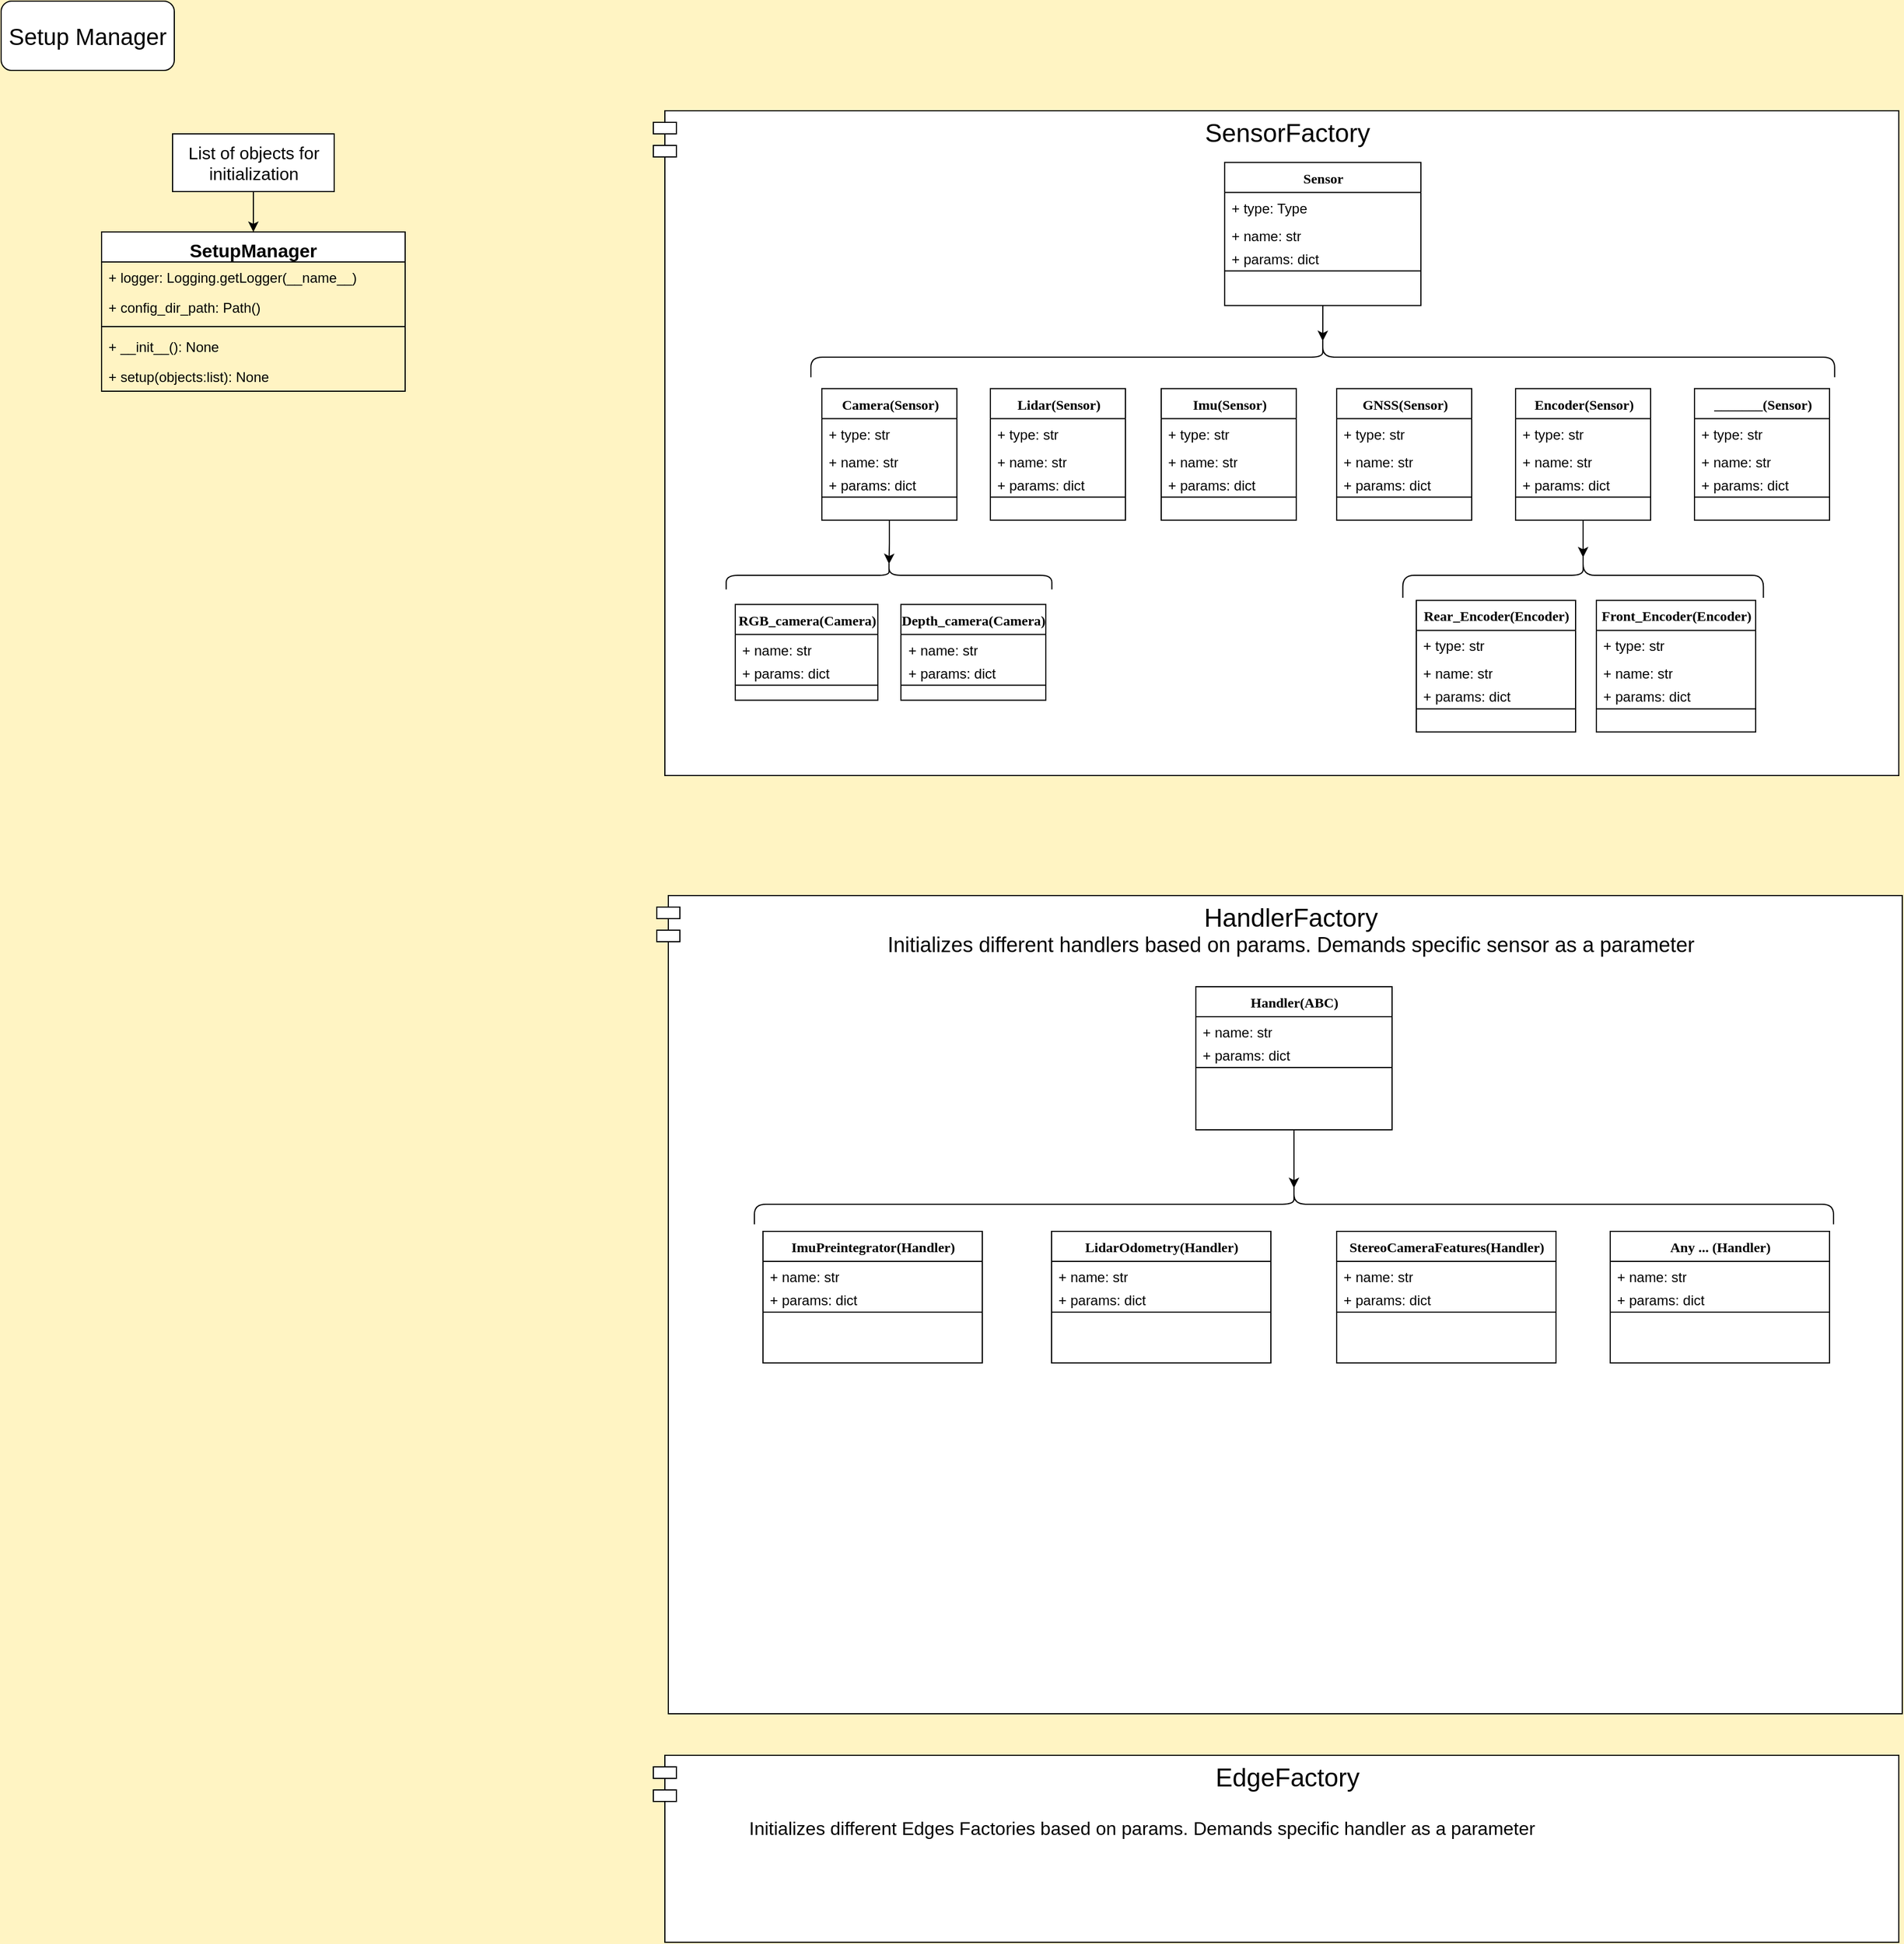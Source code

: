 <mxfile version="21.1.2" type="device">
  <diagram name="Page-1" id="9f46799a-70d6-7492-0946-bef42562c5a5">
    <mxGraphModel dx="3666" dy="732" grid="0" gridSize="10" guides="1" tooltips="1" connect="1" arrows="1" fold="1" page="1" pageScale="1" pageWidth="1100" pageHeight="850" background="#FFF4C3" math="0" shadow="0">
      <root>
        <mxCell id="0" />
        <mxCell id="1" parent="0" />
        <mxCell id="6SfR7YSOWGXgvqMtLGhX-1" value="&lt;font style=&quot;&quot;&gt;&lt;span style=&quot;font-size: 22px;&quot;&gt;HandlerFactory&lt;/span&gt;&lt;br&gt;&lt;font style=&quot;font-size: 18px;&quot;&gt;Initializes different handlers based on params. Demands specific sensor as a parameter&lt;/font&gt;&lt;br&gt;&lt;/font&gt;" style="shape=module;align=left;spacingLeft=20;align=center;verticalAlign=top;whiteSpace=wrap;html=1;" parent="1" vertex="1">
          <mxGeometry x="-1632" y="775" width="1079" height="709" as="geometry" />
        </mxCell>
        <mxCell id="Aylq7W8BoPlnoGxo-zvF-60" value="&lt;font style=&quot;font-size: 22px;&quot;&gt;SensorFactory&lt;/font&gt;" style="shape=module;align=left;spacingLeft=20;align=center;verticalAlign=top;whiteSpace=wrap;html=1;" parent="1" vertex="1">
          <mxGeometry x="-1635" y="95" width="1079" height="576" as="geometry" />
        </mxCell>
        <mxCell id="PfdxGWVudXJHfrVKH4m6-9" value="&lt;font style=&quot;&quot;&gt;&lt;span style=&quot;font-size: 20px;&quot;&gt;Setup Manager&lt;/span&gt;&lt;br&gt;&lt;/font&gt;" style="rounded=1;whiteSpace=wrap;html=1;" parent="1" vertex="1">
          <mxGeometry x="-2200" width="150" height="60" as="geometry" />
        </mxCell>
        <mxCell id="V_455w8ZprKLAPUMnkuS-11" style="edgeStyle=orthogonalEdgeStyle;rounded=0;orthogonalLoop=1;jettySize=auto;html=1;entryX=0.5;entryY=0;entryDx=0;entryDy=0;" parent="1" source="zKVxdJpC08GL1bF6zu99-47" target="V_455w8ZprKLAPUMnkuS-1" edge="1">
          <mxGeometry relative="1" as="geometry" />
        </mxCell>
        <mxCell id="zKVxdJpC08GL1bF6zu99-47" value="&lt;font style=&quot;font-size: 15px;&quot;&gt;List of objects for initialization&lt;/font&gt;" style="html=1;whiteSpace=wrap;" parent="1" vertex="1">
          <mxGeometry x="-2051.5" y="115" width="140" height="50" as="geometry" />
        </mxCell>
        <mxCell id="V_455w8ZprKLAPUMnkuS-1" value="&lt;span style=&quot;font-size: 16px;&quot;&gt;SetupManager&lt;/span&gt;" style="swimlane;fontStyle=1;align=center;verticalAlign=top;childLayout=stackLayout;horizontal=1;startSize=26;horizontalStack=0;resizeParent=1;resizeParentMax=0;resizeLast=0;collapsible=1;marginBottom=0;whiteSpace=wrap;html=1;" parent="1" vertex="1">
          <mxGeometry x="-2113" y="200" width="263" height="138" as="geometry" />
        </mxCell>
        <mxCell id="ovOFpTvWV7OLr1ogFVto-1" value="+ logger: Logging.getLogger(__name__)" style="text;strokeColor=none;fillColor=none;align=left;verticalAlign=top;spacingLeft=4;spacingRight=4;overflow=hidden;rotatable=0;points=[[0,0.5],[1,0.5]];portConstraint=eastwest;whiteSpace=wrap;html=1;" parent="V_455w8ZprKLAPUMnkuS-1" vertex="1">
          <mxGeometry y="26" width="263" height="26" as="geometry" />
        </mxCell>
        <mxCell id="V_455w8ZprKLAPUMnkuS-3" value="+ config_dir_path: Path()" style="text;strokeColor=none;fillColor=none;align=left;verticalAlign=top;spacingLeft=4;spacingRight=4;overflow=hidden;rotatable=0;points=[[0,0.5],[1,0.5]];portConstraint=eastwest;whiteSpace=wrap;html=1;" parent="V_455w8ZprKLAPUMnkuS-1" vertex="1">
          <mxGeometry y="52" width="263" height="26" as="geometry" />
        </mxCell>
        <mxCell id="V_455w8ZprKLAPUMnkuS-5" value="" style="line;strokeWidth=1;fillColor=none;align=left;verticalAlign=middle;spacingTop=-1;spacingLeft=3;spacingRight=3;rotatable=0;labelPosition=right;points=[];portConstraint=eastwest;strokeColor=inherit;" parent="V_455w8ZprKLAPUMnkuS-1" vertex="1">
          <mxGeometry y="78" width="263" height="8" as="geometry" />
        </mxCell>
        <mxCell id="V_455w8ZprKLAPUMnkuS-6" value="+ __init__(): None" style="text;strokeColor=none;fillColor=none;align=left;verticalAlign=top;spacingLeft=4;spacingRight=4;overflow=hidden;rotatable=0;points=[[0,0.5],[1,0.5]];portConstraint=eastwest;whiteSpace=wrap;html=1;" parent="V_455w8ZprKLAPUMnkuS-1" vertex="1">
          <mxGeometry y="86" width="263" height="26" as="geometry" />
        </mxCell>
        <mxCell id="V_455w8ZprKLAPUMnkuS-7" value="+ setup(objects:list): None" style="text;strokeColor=none;fillColor=none;align=left;verticalAlign=top;spacingLeft=4;spacingRight=4;overflow=hidden;rotatable=0;points=[[0,0.5],[1,0.5]];portConstraint=eastwest;whiteSpace=wrap;html=1;" parent="V_455w8ZprKLAPUMnkuS-1" vertex="1">
          <mxGeometry y="112" width="263" height="26" as="geometry" />
        </mxCell>
        <mxCell id="Aylq7W8BoPlnoGxo-zvF-1" style="edgeStyle=orthogonalEdgeStyle;rounded=0;orthogonalLoop=1;jettySize=auto;html=1;entryX=0.1;entryY=0.5;entryDx=0;entryDy=0;entryPerimeter=0;" parent="1" source="Aylq7W8BoPlnoGxo-zvF-2" target="Aylq7W8BoPlnoGxo-zvF-34" edge="1">
          <mxGeometry relative="1" as="geometry" />
        </mxCell>
        <mxCell id="Aylq7W8BoPlnoGxo-zvF-2" value="Sensor" style="swimlane;html=1;fontStyle=1;align=center;verticalAlign=top;childLayout=stackLayout;horizontal=1;startSize=26;horizontalStack=0;resizeParent=1;resizeLast=0;collapsible=1;marginBottom=0;swimlaneFillColor=#ffffff;rounded=0;shadow=0;comic=0;labelBackgroundColor=none;strokeWidth=1;fillColor=none;fontFamily=Verdana;fontSize=12" parent="1" vertex="1">
          <mxGeometry x="-1140.05" y="139.81" width="170" height="124" as="geometry" />
        </mxCell>
        <mxCell id="Aylq7W8BoPlnoGxo-zvF-3" value="+ type: Type" style="text;html=1;strokeColor=none;fillColor=none;align=left;verticalAlign=top;spacingLeft=4;spacingRight=4;whiteSpace=wrap;overflow=hidden;rotatable=0;points=[[0,0.5],[1,0.5]];portConstraint=eastwest;" parent="Aylq7W8BoPlnoGxo-zvF-2" vertex="1">
          <mxGeometry y="26" width="170" height="24" as="geometry" />
        </mxCell>
        <mxCell id="Aylq7W8BoPlnoGxo-zvF-4" value="+ name: str" style="text;html=1;strokeColor=none;fillColor=none;align=left;verticalAlign=top;spacingLeft=4;spacingRight=4;whiteSpace=wrap;overflow=hidden;rotatable=0;points=[[0,0.5],[1,0.5]];portConstraint=eastwest;" parent="Aylq7W8BoPlnoGxo-zvF-2" vertex="1">
          <mxGeometry y="50" width="170" height="20" as="geometry" />
        </mxCell>
        <mxCell id="Aylq7W8BoPlnoGxo-zvF-5" value="+ params: dict" style="text;html=1;strokeColor=none;fillColor=none;align=left;verticalAlign=top;spacingLeft=4;spacingRight=4;whiteSpace=wrap;overflow=hidden;rotatable=0;points=[[0,0.5],[1,0.5]];portConstraint=eastwest;" parent="Aylq7W8BoPlnoGxo-zvF-2" vertex="1">
          <mxGeometry y="70" width="170" height="20" as="geometry" />
        </mxCell>
        <mxCell id="Aylq7W8BoPlnoGxo-zvF-6" value="" style="line;html=1;strokeWidth=1;fillColor=none;align=left;verticalAlign=middle;spacingTop=-1;spacingLeft=3;spacingRight=3;rotatable=0;labelPosition=right;points=[];portConstraint=eastwest;" parent="Aylq7W8BoPlnoGxo-zvF-2" vertex="1">
          <mxGeometry y="90" width="170" height="8" as="geometry" />
        </mxCell>
        <mxCell id="Aylq7W8BoPlnoGxo-zvF-7" style="edgeStyle=orthogonalEdgeStyle;rounded=0;orthogonalLoop=1;jettySize=auto;html=1;entryX=0.1;entryY=0.5;entryDx=0;entryDy=0;entryPerimeter=0;" parent="1" source="Aylq7W8BoPlnoGxo-zvF-8" target="Aylq7W8BoPlnoGxo-zvF-48" edge="1">
          <mxGeometry relative="1" as="geometry" />
        </mxCell>
        <mxCell id="Aylq7W8BoPlnoGxo-zvF-8" value="Camera(Sensor)" style="swimlane;html=1;fontStyle=1;align=center;verticalAlign=top;childLayout=stackLayout;horizontal=1;startSize=26;horizontalStack=0;resizeParent=1;resizeLast=0;collapsible=1;marginBottom=0;swimlaneFillColor=#ffffff;rounded=0;shadow=0;comic=0;labelBackgroundColor=none;strokeWidth=1;fillColor=none;fontFamily=Verdana;fontSize=12" parent="1" vertex="1">
          <mxGeometry x="-1489" y="335.81" width="117" height="114" as="geometry" />
        </mxCell>
        <mxCell id="Aylq7W8BoPlnoGxo-zvF-9" value="+ type: str" style="text;html=1;strokeColor=none;fillColor=none;align=left;verticalAlign=top;spacingLeft=4;spacingRight=4;whiteSpace=wrap;overflow=hidden;rotatable=0;points=[[0,0.5],[1,0.5]];portConstraint=eastwest;" parent="Aylq7W8BoPlnoGxo-zvF-8" vertex="1">
          <mxGeometry y="26" width="117" height="24" as="geometry" />
        </mxCell>
        <mxCell id="Aylq7W8BoPlnoGxo-zvF-10" value="+ name: str" style="text;html=1;strokeColor=none;fillColor=none;align=left;verticalAlign=top;spacingLeft=4;spacingRight=4;whiteSpace=wrap;overflow=hidden;rotatable=0;points=[[0,0.5],[1,0.5]];portConstraint=eastwest;" parent="Aylq7W8BoPlnoGxo-zvF-8" vertex="1">
          <mxGeometry y="50" width="117" height="20" as="geometry" />
        </mxCell>
        <mxCell id="Aylq7W8BoPlnoGxo-zvF-11" value="+ params: dict" style="text;html=1;strokeColor=none;fillColor=none;align=left;verticalAlign=top;spacingLeft=4;spacingRight=4;whiteSpace=wrap;overflow=hidden;rotatable=0;points=[[0,0.5],[1,0.5]];portConstraint=eastwest;" parent="Aylq7W8BoPlnoGxo-zvF-8" vertex="1">
          <mxGeometry y="70" width="117" height="20" as="geometry" />
        </mxCell>
        <mxCell id="Aylq7W8BoPlnoGxo-zvF-12" value="" style="line;html=1;strokeWidth=1;fillColor=none;align=left;verticalAlign=middle;spacingTop=-1;spacingLeft=3;spacingRight=3;rotatable=0;labelPosition=right;points=[];portConstraint=eastwest;" parent="Aylq7W8BoPlnoGxo-zvF-8" vertex="1">
          <mxGeometry y="90" width="117" height="8" as="geometry" />
        </mxCell>
        <mxCell id="Aylq7W8BoPlnoGxo-zvF-13" value="Lidar(Sensor)" style="swimlane;html=1;fontStyle=1;align=center;verticalAlign=top;childLayout=stackLayout;horizontal=1;startSize=26;horizontalStack=0;resizeParent=1;resizeLast=0;collapsible=1;marginBottom=0;swimlaneFillColor=#ffffff;rounded=0;shadow=0;comic=0;labelBackgroundColor=none;strokeWidth=1;fillColor=none;fontFamily=Verdana;fontSize=12" parent="1" vertex="1">
          <mxGeometry x="-1343" y="335.81" width="117" height="114" as="geometry" />
        </mxCell>
        <mxCell id="Aylq7W8BoPlnoGxo-zvF-14" value="+ type: str" style="text;html=1;strokeColor=none;fillColor=none;align=left;verticalAlign=top;spacingLeft=4;spacingRight=4;whiteSpace=wrap;overflow=hidden;rotatable=0;points=[[0,0.5],[1,0.5]];portConstraint=eastwest;" parent="Aylq7W8BoPlnoGxo-zvF-13" vertex="1">
          <mxGeometry y="26" width="117" height="24" as="geometry" />
        </mxCell>
        <mxCell id="Aylq7W8BoPlnoGxo-zvF-15" value="+ name: str" style="text;html=1;strokeColor=none;fillColor=none;align=left;verticalAlign=top;spacingLeft=4;spacingRight=4;whiteSpace=wrap;overflow=hidden;rotatable=0;points=[[0,0.5],[1,0.5]];portConstraint=eastwest;" parent="Aylq7W8BoPlnoGxo-zvF-13" vertex="1">
          <mxGeometry y="50" width="117" height="20" as="geometry" />
        </mxCell>
        <mxCell id="Aylq7W8BoPlnoGxo-zvF-16" value="+ params: dict" style="text;html=1;strokeColor=none;fillColor=none;align=left;verticalAlign=top;spacingLeft=4;spacingRight=4;whiteSpace=wrap;overflow=hidden;rotatable=0;points=[[0,0.5],[1,0.5]];portConstraint=eastwest;" parent="Aylq7W8BoPlnoGxo-zvF-13" vertex="1">
          <mxGeometry y="70" width="117" height="20" as="geometry" />
        </mxCell>
        <mxCell id="Aylq7W8BoPlnoGxo-zvF-17" value="" style="line;html=1;strokeWidth=1;fillColor=none;align=left;verticalAlign=middle;spacingTop=-1;spacingLeft=3;spacingRight=3;rotatable=0;labelPosition=right;points=[];portConstraint=eastwest;" parent="Aylq7W8BoPlnoGxo-zvF-13" vertex="1">
          <mxGeometry y="90" width="117" height="8" as="geometry" />
        </mxCell>
        <mxCell id="Aylq7W8BoPlnoGxo-zvF-18" value="Imu(Sensor)" style="swimlane;html=1;fontStyle=1;align=center;verticalAlign=top;childLayout=stackLayout;horizontal=1;startSize=26;horizontalStack=0;resizeParent=1;resizeLast=0;collapsible=1;marginBottom=0;swimlaneFillColor=#ffffff;rounded=0;shadow=0;comic=0;labelBackgroundColor=none;strokeWidth=1;fillColor=none;fontFamily=Verdana;fontSize=12" parent="1" vertex="1">
          <mxGeometry x="-1195" y="335.81" width="117" height="114" as="geometry" />
        </mxCell>
        <mxCell id="Aylq7W8BoPlnoGxo-zvF-19" value="+ type: str" style="text;html=1;strokeColor=none;fillColor=none;align=left;verticalAlign=top;spacingLeft=4;spacingRight=4;whiteSpace=wrap;overflow=hidden;rotatable=0;points=[[0,0.5],[1,0.5]];portConstraint=eastwest;" parent="Aylq7W8BoPlnoGxo-zvF-18" vertex="1">
          <mxGeometry y="26" width="117" height="24" as="geometry" />
        </mxCell>
        <mxCell id="Aylq7W8BoPlnoGxo-zvF-20" value="+ name: str" style="text;html=1;strokeColor=none;fillColor=none;align=left;verticalAlign=top;spacingLeft=4;spacingRight=4;whiteSpace=wrap;overflow=hidden;rotatable=0;points=[[0,0.5],[1,0.5]];portConstraint=eastwest;" parent="Aylq7W8BoPlnoGxo-zvF-18" vertex="1">
          <mxGeometry y="50" width="117" height="20" as="geometry" />
        </mxCell>
        <mxCell id="Aylq7W8BoPlnoGxo-zvF-21" value="+ params: dict" style="text;html=1;strokeColor=none;fillColor=none;align=left;verticalAlign=top;spacingLeft=4;spacingRight=4;whiteSpace=wrap;overflow=hidden;rotatable=0;points=[[0,0.5],[1,0.5]];portConstraint=eastwest;" parent="Aylq7W8BoPlnoGxo-zvF-18" vertex="1">
          <mxGeometry y="70" width="117" height="20" as="geometry" />
        </mxCell>
        <mxCell id="Aylq7W8BoPlnoGxo-zvF-22" value="" style="line;html=1;strokeWidth=1;fillColor=none;align=left;verticalAlign=middle;spacingTop=-1;spacingLeft=3;spacingRight=3;rotatable=0;labelPosition=right;points=[];portConstraint=eastwest;" parent="Aylq7W8BoPlnoGxo-zvF-18" vertex="1">
          <mxGeometry y="90" width="117" height="8" as="geometry" />
        </mxCell>
        <mxCell id="Aylq7W8BoPlnoGxo-zvF-23" value="GNSS(Sensor)" style="swimlane;html=1;fontStyle=1;align=center;verticalAlign=top;childLayout=stackLayout;horizontal=1;startSize=26;horizontalStack=0;resizeParent=1;resizeLast=0;collapsible=1;marginBottom=0;swimlaneFillColor=#ffffff;rounded=0;shadow=0;comic=0;labelBackgroundColor=none;strokeWidth=1;fillColor=none;fontFamily=Verdana;fontSize=12" parent="1" vertex="1">
          <mxGeometry x="-1043" y="335.81" width="117" height="114" as="geometry" />
        </mxCell>
        <mxCell id="Aylq7W8BoPlnoGxo-zvF-24" value="+ type: str" style="text;html=1;strokeColor=none;fillColor=none;align=left;verticalAlign=top;spacingLeft=4;spacingRight=4;whiteSpace=wrap;overflow=hidden;rotatable=0;points=[[0,0.5],[1,0.5]];portConstraint=eastwest;" parent="Aylq7W8BoPlnoGxo-zvF-23" vertex="1">
          <mxGeometry y="26" width="117" height="24" as="geometry" />
        </mxCell>
        <mxCell id="Aylq7W8BoPlnoGxo-zvF-25" value="+ name: str" style="text;html=1;strokeColor=none;fillColor=none;align=left;verticalAlign=top;spacingLeft=4;spacingRight=4;whiteSpace=wrap;overflow=hidden;rotatable=0;points=[[0,0.5],[1,0.5]];portConstraint=eastwest;" parent="Aylq7W8BoPlnoGxo-zvF-23" vertex="1">
          <mxGeometry y="50" width="117" height="20" as="geometry" />
        </mxCell>
        <mxCell id="Aylq7W8BoPlnoGxo-zvF-26" value="+ params: dict" style="text;html=1;strokeColor=none;fillColor=none;align=left;verticalAlign=top;spacingLeft=4;spacingRight=4;whiteSpace=wrap;overflow=hidden;rotatable=0;points=[[0,0.5],[1,0.5]];portConstraint=eastwest;" parent="Aylq7W8BoPlnoGxo-zvF-23" vertex="1">
          <mxGeometry y="70" width="117" height="20" as="geometry" />
        </mxCell>
        <mxCell id="Aylq7W8BoPlnoGxo-zvF-27" value="" style="line;html=1;strokeWidth=1;fillColor=none;align=left;verticalAlign=middle;spacingTop=-1;spacingLeft=3;spacingRight=3;rotatable=0;labelPosition=right;points=[];portConstraint=eastwest;" parent="Aylq7W8BoPlnoGxo-zvF-23" vertex="1">
          <mxGeometry y="90" width="117" height="8" as="geometry" />
        </mxCell>
        <mxCell id="Aylq7W8BoPlnoGxo-zvF-28" style="edgeStyle=orthogonalEdgeStyle;rounded=0;orthogonalLoop=1;jettySize=auto;html=1;entryX=0.1;entryY=0.5;entryDx=0;entryDy=0;entryPerimeter=0;" parent="1" source="Aylq7W8BoPlnoGxo-zvF-29" target="Aylq7W8BoPlnoGxo-zvF-59" edge="1">
          <mxGeometry relative="1" as="geometry" />
        </mxCell>
        <mxCell id="Aylq7W8BoPlnoGxo-zvF-29" value="Encoder(Sensor)" style="swimlane;html=1;fontStyle=1;align=center;verticalAlign=top;childLayout=stackLayout;horizontal=1;startSize=26;horizontalStack=0;resizeParent=1;resizeLast=0;collapsible=1;marginBottom=0;swimlaneFillColor=#ffffff;rounded=0;shadow=0;comic=0;labelBackgroundColor=none;strokeWidth=1;fillColor=none;fontFamily=Verdana;fontSize=12" parent="1" vertex="1">
          <mxGeometry x="-888" y="335.81" width="117" height="114" as="geometry" />
        </mxCell>
        <mxCell id="Aylq7W8BoPlnoGxo-zvF-30" value="+ type: str" style="text;html=1;strokeColor=none;fillColor=none;align=left;verticalAlign=top;spacingLeft=4;spacingRight=4;whiteSpace=wrap;overflow=hidden;rotatable=0;points=[[0,0.5],[1,0.5]];portConstraint=eastwest;" parent="Aylq7W8BoPlnoGxo-zvF-29" vertex="1">
          <mxGeometry y="26" width="117" height="24" as="geometry" />
        </mxCell>
        <mxCell id="Aylq7W8BoPlnoGxo-zvF-31" value="+ name: str" style="text;html=1;strokeColor=none;fillColor=none;align=left;verticalAlign=top;spacingLeft=4;spacingRight=4;whiteSpace=wrap;overflow=hidden;rotatable=0;points=[[0,0.5],[1,0.5]];portConstraint=eastwest;" parent="Aylq7W8BoPlnoGxo-zvF-29" vertex="1">
          <mxGeometry y="50" width="117" height="20" as="geometry" />
        </mxCell>
        <mxCell id="Aylq7W8BoPlnoGxo-zvF-32" value="+ params: dict" style="text;html=1;strokeColor=none;fillColor=none;align=left;verticalAlign=top;spacingLeft=4;spacingRight=4;whiteSpace=wrap;overflow=hidden;rotatable=0;points=[[0,0.5],[1,0.5]];portConstraint=eastwest;" parent="Aylq7W8BoPlnoGxo-zvF-29" vertex="1">
          <mxGeometry y="70" width="117" height="20" as="geometry" />
        </mxCell>
        <mxCell id="Aylq7W8BoPlnoGxo-zvF-33" value="" style="line;html=1;strokeWidth=1;fillColor=none;align=left;verticalAlign=middle;spacingTop=-1;spacingLeft=3;spacingRight=3;rotatable=0;labelPosition=right;points=[];portConstraint=eastwest;" parent="Aylq7W8BoPlnoGxo-zvF-29" vertex="1">
          <mxGeometry y="90" width="117" height="8" as="geometry" />
        </mxCell>
        <mxCell id="Aylq7W8BoPlnoGxo-zvF-34" value="" style="shape=curlyBracket;whiteSpace=wrap;html=1;rounded=1;labelPosition=left;verticalLabelPosition=middle;align=right;verticalAlign=middle;rotation=90;" parent="1" vertex="1">
          <mxGeometry x="-1072.43" y="-135" width="34.75" height="886.88" as="geometry" />
        </mxCell>
        <mxCell id="Aylq7W8BoPlnoGxo-zvF-35" value="_______(Sensor)" style="swimlane;html=1;fontStyle=1;align=center;verticalAlign=top;childLayout=stackLayout;horizontal=1;startSize=26;horizontalStack=0;resizeParent=1;resizeLast=0;collapsible=1;marginBottom=0;swimlaneFillColor=#ffffff;rounded=0;shadow=0;comic=0;labelBackgroundColor=none;strokeWidth=1;fillColor=none;fontFamily=Verdana;fontSize=12" parent="1" vertex="1">
          <mxGeometry x="-733" y="335.81" width="117" height="114" as="geometry" />
        </mxCell>
        <mxCell id="Aylq7W8BoPlnoGxo-zvF-36" value="+ type: str" style="text;html=1;strokeColor=none;fillColor=none;align=left;verticalAlign=top;spacingLeft=4;spacingRight=4;whiteSpace=wrap;overflow=hidden;rotatable=0;points=[[0,0.5],[1,0.5]];portConstraint=eastwest;" parent="Aylq7W8BoPlnoGxo-zvF-35" vertex="1">
          <mxGeometry y="26" width="117" height="24" as="geometry" />
        </mxCell>
        <mxCell id="Aylq7W8BoPlnoGxo-zvF-37" value="+ name: str" style="text;html=1;strokeColor=none;fillColor=none;align=left;verticalAlign=top;spacingLeft=4;spacingRight=4;whiteSpace=wrap;overflow=hidden;rotatable=0;points=[[0,0.5],[1,0.5]];portConstraint=eastwest;" parent="Aylq7W8BoPlnoGxo-zvF-35" vertex="1">
          <mxGeometry y="50" width="117" height="20" as="geometry" />
        </mxCell>
        <mxCell id="Aylq7W8BoPlnoGxo-zvF-38" value="+ params: dict" style="text;html=1;strokeColor=none;fillColor=none;align=left;verticalAlign=top;spacingLeft=4;spacingRight=4;whiteSpace=wrap;overflow=hidden;rotatable=0;points=[[0,0.5],[1,0.5]];portConstraint=eastwest;" parent="Aylq7W8BoPlnoGxo-zvF-35" vertex="1">
          <mxGeometry y="70" width="117" height="20" as="geometry" />
        </mxCell>
        <mxCell id="Aylq7W8BoPlnoGxo-zvF-39" value="" style="line;html=1;strokeWidth=1;fillColor=none;align=left;verticalAlign=middle;spacingTop=-1;spacingLeft=3;spacingRight=3;rotatable=0;labelPosition=right;points=[];portConstraint=eastwest;" parent="Aylq7W8BoPlnoGxo-zvF-35" vertex="1">
          <mxGeometry y="90" width="117" height="8" as="geometry" />
        </mxCell>
        <mxCell id="Aylq7W8BoPlnoGxo-zvF-40" value="RGB_camera(Camera)" style="swimlane;html=1;fontStyle=1;align=center;verticalAlign=top;childLayout=stackLayout;horizontal=1;startSize=26;horizontalStack=0;resizeParent=1;resizeLast=0;collapsible=1;marginBottom=0;swimlaneFillColor=#ffffff;rounded=0;shadow=0;comic=0;labelBackgroundColor=none;strokeWidth=1;fillColor=none;fontFamily=Verdana;fontSize=12" parent="1" vertex="1">
          <mxGeometry x="-1564" y="522.81" width="123.5" height="83" as="geometry" />
        </mxCell>
        <mxCell id="Aylq7W8BoPlnoGxo-zvF-41" value="+ name: str" style="text;html=1;strokeColor=none;fillColor=none;align=left;verticalAlign=top;spacingLeft=4;spacingRight=4;whiteSpace=wrap;overflow=hidden;rotatable=0;points=[[0,0.5],[1,0.5]];portConstraint=eastwest;" parent="Aylq7W8BoPlnoGxo-zvF-40" vertex="1">
          <mxGeometry y="26" width="123.5" height="20" as="geometry" />
        </mxCell>
        <mxCell id="Aylq7W8BoPlnoGxo-zvF-42" value="+ params: dict" style="text;html=1;strokeColor=none;fillColor=none;align=left;verticalAlign=top;spacingLeft=4;spacingRight=4;whiteSpace=wrap;overflow=hidden;rotatable=0;points=[[0,0.5],[1,0.5]];portConstraint=eastwest;" parent="Aylq7W8BoPlnoGxo-zvF-40" vertex="1">
          <mxGeometry y="46" width="123.5" height="20" as="geometry" />
        </mxCell>
        <mxCell id="Aylq7W8BoPlnoGxo-zvF-43" value="" style="line;html=1;strokeWidth=1;fillColor=none;align=left;verticalAlign=middle;spacingTop=-1;spacingLeft=3;spacingRight=3;rotatable=0;labelPosition=right;points=[];portConstraint=eastwest;" parent="Aylq7W8BoPlnoGxo-zvF-40" vertex="1">
          <mxGeometry y="66" width="123.5" height="8" as="geometry" />
        </mxCell>
        <mxCell id="Aylq7W8BoPlnoGxo-zvF-44" value="Depth_camera(Camera)" style="swimlane;html=1;fontStyle=1;align=center;verticalAlign=top;childLayout=stackLayout;horizontal=1;startSize=26;horizontalStack=0;resizeParent=1;resizeLast=0;collapsible=1;marginBottom=0;swimlaneFillColor=#ffffff;rounded=0;shadow=0;comic=0;labelBackgroundColor=none;strokeWidth=1;fillColor=none;fontFamily=Verdana;fontSize=12" parent="1" vertex="1">
          <mxGeometry x="-1420.5" y="522.81" width="125.5" height="83" as="geometry" />
        </mxCell>
        <mxCell id="Aylq7W8BoPlnoGxo-zvF-45" value="+ name: str" style="text;html=1;strokeColor=none;fillColor=none;align=left;verticalAlign=top;spacingLeft=4;spacingRight=4;whiteSpace=wrap;overflow=hidden;rotatable=0;points=[[0,0.5],[1,0.5]];portConstraint=eastwest;" parent="Aylq7W8BoPlnoGxo-zvF-44" vertex="1">
          <mxGeometry y="26" width="125.5" height="20" as="geometry" />
        </mxCell>
        <mxCell id="Aylq7W8BoPlnoGxo-zvF-46" value="+ params: dict" style="text;html=1;strokeColor=none;fillColor=none;align=left;verticalAlign=top;spacingLeft=4;spacingRight=4;whiteSpace=wrap;overflow=hidden;rotatable=0;points=[[0,0.5],[1,0.5]];portConstraint=eastwest;" parent="Aylq7W8BoPlnoGxo-zvF-44" vertex="1">
          <mxGeometry y="46" width="125.5" height="20" as="geometry" />
        </mxCell>
        <mxCell id="Aylq7W8BoPlnoGxo-zvF-47" value="" style="line;html=1;strokeWidth=1;fillColor=none;align=left;verticalAlign=middle;spacingTop=-1;spacingLeft=3;spacingRight=3;rotatable=0;labelPosition=right;points=[];portConstraint=eastwest;" parent="Aylq7W8BoPlnoGxo-zvF-44" vertex="1">
          <mxGeometry y="66" width="125.5" height="8" as="geometry" />
        </mxCell>
        <mxCell id="Aylq7W8BoPlnoGxo-zvF-48" value="" style="shape=curlyBracket;whiteSpace=wrap;html=1;rounded=1;labelPosition=left;verticalLabelPosition=middle;align=right;verticalAlign=middle;rotation=90;" parent="1" vertex="1">
          <mxGeometry x="-1443.06" y="356.49" width="24.5" height="282.13" as="geometry" />
        </mxCell>
        <mxCell id="Aylq7W8BoPlnoGxo-zvF-49" value="Rear_Encoder(Encoder)" style="swimlane;html=1;fontStyle=1;align=center;verticalAlign=top;childLayout=stackLayout;horizontal=1;startSize=26;horizontalStack=0;resizeParent=1;resizeLast=0;collapsible=1;marginBottom=0;swimlaneFillColor=#ffffff;rounded=0;shadow=0;comic=0;labelBackgroundColor=none;strokeWidth=1;fillColor=none;fontFamily=Verdana;fontSize=12" parent="1" vertex="1">
          <mxGeometry x="-974" y="519.31" width="138" height="114" as="geometry" />
        </mxCell>
        <mxCell id="Aylq7W8BoPlnoGxo-zvF-50" value="+ type: str" style="text;html=1;strokeColor=none;fillColor=none;align=left;verticalAlign=top;spacingLeft=4;spacingRight=4;whiteSpace=wrap;overflow=hidden;rotatable=0;points=[[0,0.5],[1,0.5]];portConstraint=eastwest;" parent="Aylq7W8BoPlnoGxo-zvF-49" vertex="1">
          <mxGeometry y="26" width="138" height="24" as="geometry" />
        </mxCell>
        <mxCell id="Aylq7W8BoPlnoGxo-zvF-51" value="+ name: str" style="text;html=1;strokeColor=none;fillColor=none;align=left;verticalAlign=top;spacingLeft=4;spacingRight=4;whiteSpace=wrap;overflow=hidden;rotatable=0;points=[[0,0.5],[1,0.5]];portConstraint=eastwest;" parent="Aylq7W8BoPlnoGxo-zvF-49" vertex="1">
          <mxGeometry y="50" width="138" height="20" as="geometry" />
        </mxCell>
        <mxCell id="Aylq7W8BoPlnoGxo-zvF-52" value="+ params: dict" style="text;html=1;strokeColor=none;fillColor=none;align=left;verticalAlign=top;spacingLeft=4;spacingRight=4;whiteSpace=wrap;overflow=hidden;rotatable=0;points=[[0,0.5],[1,0.5]];portConstraint=eastwest;" parent="Aylq7W8BoPlnoGxo-zvF-49" vertex="1">
          <mxGeometry y="70" width="138" height="20" as="geometry" />
        </mxCell>
        <mxCell id="Aylq7W8BoPlnoGxo-zvF-53" value="" style="line;html=1;strokeWidth=1;fillColor=none;align=left;verticalAlign=middle;spacingTop=-1;spacingLeft=3;spacingRight=3;rotatable=0;labelPosition=right;points=[];portConstraint=eastwest;" parent="Aylq7W8BoPlnoGxo-zvF-49" vertex="1">
          <mxGeometry y="90" width="138" height="8" as="geometry" />
        </mxCell>
        <mxCell id="Aylq7W8BoPlnoGxo-zvF-54" value="Front_Encoder(Encoder)" style="swimlane;html=1;fontStyle=1;align=center;verticalAlign=top;childLayout=stackLayout;horizontal=1;startSize=26;horizontalStack=0;resizeParent=1;resizeLast=0;collapsible=1;marginBottom=0;swimlaneFillColor=#ffffff;rounded=0;shadow=0;comic=0;labelBackgroundColor=none;strokeWidth=1;fillColor=none;fontFamily=Verdana;fontSize=12" parent="1" vertex="1">
          <mxGeometry x="-818" y="519.31" width="138" height="114" as="geometry" />
        </mxCell>
        <mxCell id="Aylq7W8BoPlnoGxo-zvF-55" value="+ type: str" style="text;html=1;strokeColor=none;fillColor=none;align=left;verticalAlign=top;spacingLeft=4;spacingRight=4;whiteSpace=wrap;overflow=hidden;rotatable=0;points=[[0,0.5],[1,0.5]];portConstraint=eastwest;" parent="Aylq7W8BoPlnoGxo-zvF-54" vertex="1">
          <mxGeometry y="26" width="138" height="24" as="geometry" />
        </mxCell>
        <mxCell id="Aylq7W8BoPlnoGxo-zvF-56" value="+ name: str" style="text;html=1;strokeColor=none;fillColor=none;align=left;verticalAlign=top;spacingLeft=4;spacingRight=4;whiteSpace=wrap;overflow=hidden;rotatable=0;points=[[0,0.5],[1,0.5]];portConstraint=eastwest;" parent="Aylq7W8BoPlnoGxo-zvF-54" vertex="1">
          <mxGeometry y="50" width="138" height="20" as="geometry" />
        </mxCell>
        <mxCell id="Aylq7W8BoPlnoGxo-zvF-57" value="+ params: dict" style="text;html=1;strokeColor=none;fillColor=none;align=left;verticalAlign=top;spacingLeft=4;spacingRight=4;whiteSpace=wrap;overflow=hidden;rotatable=0;points=[[0,0.5],[1,0.5]];portConstraint=eastwest;" parent="Aylq7W8BoPlnoGxo-zvF-54" vertex="1">
          <mxGeometry y="70" width="138" height="20" as="geometry" />
        </mxCell>
        <mxCell id="Aylq7W8BoPlnoGxo-zvF-58" value="" style="line;html=1;strokeWidth=1;fillColor=none;align=left;verticalAlign=middle;spacingTop=-1;spacingLeft=3;spacingRight=3;rotatable=0;labelPosition=right;points=[];portConstraint=eastwest;" parent="Aylq7W8BoPlnoGxo-zvF-54" vertex="1">
          <mxGeometry y="90" width="138" height="8" as="geometry" />
        </mxCell>
        <mxCell id="Aylq7W8BoPlnoGxo-zvF-59" value="" style="shape=curlyBracket;whiteSpace=wrap;html=1;rounded=1;labelPosition=left;verticalLabelPosition=middle;align=right;verticalAlign=middle;rotation=90;" parent="1" vertex="1">
          <mxGeometry x="-849" y="341.37" width="39" height="312.38" as="geometry" />
        </mxCell>
        <mxCell id="6SfR7YSOWGXgvqMtLGhX-2" value="&lt;font style=&quot;font-size: 22px;&quot;&gt;EdgeFactory&lt;/font&gt;" style="shape=module;align=left;spacingLeft=20;align=center;verticalAlign=top;whiteSpace=wrap;html=1;" parent="1" vertex="1">
          <mxGeometry x="-1635" y="1520" width="1079" height="162" as="geometry" />
        </mxCell>
        <mxCell id="6SfR7YSOWGXgvqMtLGhX-5" value="&lt;div style=&quot;text-align: justify;&quot;&gt;&lt;span style=&quot;font-size: 16px; background-color: initial;&quot;&gt;Initializes different Edges Factories based on params. Demands specific handler as a parameter&lt;/span&gt;&lt;/div&gt;" style="text;html=1;strokeColor=none;fillColor=none;align=center;verticalAlign=middle;whiteSpace=wrap;rounded=0;" parent="1" vertex="1">
          <mxGeometry x="-1561" y="1569" width="699" height="28" as="geometry" />
        </mxCell>
        <mxCell id="rKZNbhPx_Th4yB-QZmNg-7" style="edgeStyle=orthogonalEdgeStyle;rounded=0;orthogonalLoop=1;jettySize=auto;html=1;entryX=0.1;entryY=0.5;entryDx=0;entryDy=0;entryPerimeter=0;" parent="1" source="rKZNbhPx_Th4yB-QZmNg-1" target="rKZNbhPx_Th4yB-QZmNg-6" edge="1">
          <mxGeometry relative="1" as="geometry" />
        </mxCell>
        <mxCell id="rKZNbhPx_Th4yB-QZmNg-1" value="Handler(ABC)" style="swimlane;html=1;fontStyle=1;align=center;verticalAlign=top;childLayout=stackLayout;horizontal=1;startSize=26;horizontalStack=0;resizeParent=1;resizeLast=0;collapsible=1;marginBottom=0;swimlaneFillColor=#ffffff;rounded=0;shadow=0;comic=0;labelBackgroundColor=none;strokeWidth=1;fillColor=none;fontFamily=Verdana;fontSize=12" parent="1" vertex="1">
          <mxGeometry x="-1165" y="854" width="170" height="124" as="geometry" />
        </mxCell>
        <mxCell id="rKZNbhPx_Th4yB-QZmNg-3" value="+ name: str" style="text;html=1;strokeColor=none;fillColor=none;align=left;verticalAlign=top;spacingLeft=4;spacingRight=4;whiteSpace=wrap;overflow=hidden;rotatable=0;points=[[0,0.5],[1,0.5]];portConstraint=eastwest;" parent="rKZNbhPx_Th4yB-QZmNg-1" vertex="1">
          <mxGeometry y="26" width="170" height="20" as="geometry" />
        </mxCell>
        <mxCell id="rKZNbhPx_Th4yB-QZmNg-4" value="+ params: dict" style="text;html=1;strokeColor=none;fillColor=none;align=left;verticalAlign=top;spacingLeft=4;spacingRight=4;whiteSpace=wrap;overflow=hidden;rotatable=0;points=[[0,0.5],[1,0.5]];portConstraint=eastwest;" parent="rKZNbhPx_Th4yB-QZmNg-1" vertex="1">
          <mxGeometry y="46" width="170" height="20" as="geometry" />
        </mxCell>
        <mxCell id="rKZNbhPx_Th4yB-QZmNg-5" value="" style="line;html=1;strokeWidth=1;fillColor=none;align=left;verticalAlign=middle;spacingTop=-1;spacingLeft=3;spacingRight=3;rotatable=0;labelPosition=right;points=[];portConstraint=eastwest;" parent="rKZNbhPx_Th4yB-QZmNg-1" vertex="1">
          <mxGeometry y="66" width="170" height="8" as="geometry" />
        </mxCell>
        <mxCell id="rKZNbhPx_Th4yB-QZmNg-6" value="" style="shape=curlyBracket;whiteSpace=wrap;html=1;rounded=1;labelPosition=left;verticalLabelPosition=middle;align=right;verticalAlign=middle;rotation=90;" parent="1" vertex="1">
          <mxGeometry x="-1097.37" y="575" width="34.75" height="934.88" as="geometry" />
        </mxCell>
        <mxCell id="rKZNbhPx_Th4yB-QZmNg-8" value="ImuPreintegrator(Handler)" style="swimlane;html=1;fontStyle=1;align=center;verticalAlign=top;childLayout=stackLayout;horizontal=1;startSize=26;horizontalStack=0;resizeParent=1;resizeLast=0;collapsible=1;marginBottom=0;swimlaneFillColor=#ffffff;rounded=0;shadow=0;comic=0;labelBackgroundColor=none;strokeWidth=1;fillColor=none;fontFamily=Verdana;fontSize=12" parent="1" vertex="1">
          <mxGeometry x="-1540" y="1066" width="190" height="114" as="geometry" />
        </mxCell>
        <mxCell id="rKZNbhPx_Th4yB-QZmNg-10" value="+ name: str" style="text;html=1;strokeColor=none;fillColor=none;align=left;verticalAlign=top;spacingLeft=4;spacingRight=4;whiteSpace=wrap;overflow=hidden;rotatable=0;points=[[0,0.5],[1,0.5]];portConstraint=eastwest;" parent="rKZNbhPx_Th4yB-QZmNg-8" vertex="1">
          <mxGeometry y="26" width="190" height="20" as="geometry" />
        </mxCell>
        <mxCell id="rKZNbhPx_Th4yB-QZmNg-11" value="+ params: dict" style="text;html=1;strokeColor=none;fillColor=none;align=left;verticalAlign=top;spacingLeft=4;spacingRight=4;whiteSpace=wrap;overflow=hidden;rotatable=0;points=[[0,0.5],[1,0.5]];portConstraint=eastwest;" parent="rKZNbhPx_Th4yB-QZmNg-8" vertex="1">
          <mxGeometry y="46" width="190" height="20" as="geometry" />
        </mxCell>
        <mxCell id="rKZNbhPx_Th4yB-QZmNg-12" value="" style="line;html=1;strokeWidth=1;fillColor=none;align=left;verticalAlign=middle;spacingTop=-1;spacingLeft=3;spacingRight=3;rotatable=0;labelPosition=right;points=[];portConstraint=eastwest;" parent="rKZNbhPx_Th4yB-QZmNg-8" vertex="1">
          <mxGeometry y="66" width="190" height="8" as="geometry" />
        </mxCell>
        <mxCell id="rKZNbhPx_Th4yB-QZmNg-13" value="LidarOdometry(Handler)" style="swimlane;html=1;fontStyle=1;align=center;verticalAlign=top;childLayout=stackLayout;horizontal=1;startSize=26;horizontalStack=0;resizeParent=1;resizeLast=0;collapsible=1;marginBottom=0;swimlaneFillColor=#ffffff;rounded=0;shadow=0;comic=0;labelBackgroundColor=none;strokeWidth=1;fillColor=none;fontFamily=Verdana;fontSize=12" parent="1" vertex="1">
          <mxGeometry x="-1290" y="1066" width="190" height="114" as="geometry" />
        </mxCell>
        <mxCell id="rKZNbhPx_Th4yB-QZmNg-14" value="+ name: str" style="text;html=1;strokeColor=none;fillColor=none;align=left;verticalAlign=top;spacingLeft=4;spacingRight=4;whiteSpace=wrap;overflow=hidden;rotatable=0;points=[[0,0.5],[1,0.5]];portConstraint=eastwest;" parent="rKZNbhPx_Th4yB-QZmNg-13" vertex="1">
          <mxGeometry y="26" width="190" height="20" as="geometry" />
        </mxCell>
        <mxCell id="rKZNbhPx_Th4yB-QZmNg-15" value="+ params: dict" style="text;html=1;strokeColor=none;fillColor=none;align=left;verticalAlign=top;spacingLeft=4;spacingRight=4;whiteSpace=wrap;overflow=hidden;rotatable=0;points=[[0,0.5],[1,0.5]];portConstraint=eastwest;" parent="rKZNbhPx_Th4yB-QZmNg-13" vertex="1">
          <mxGeometry y="46" width="190" height="20" as="geometry" />
        </mxCell>
        <mxCell id="rKZNbhPx_Th4yB-QZmNg-16" value="" style="line;html=1;strokeWidth=1;fillColor=none;align=left;verticalAlign=middle;spacingTop=-1;spacingLeft=3;spacingRight=3;rotatable=0;labelPosition=right;points=[];portConstraint=eastwest;" parent="rKZNbhPx_Th4yB-QZmNg-13" vertex="1">
          <mxGeometry y="66" width="190" height="8" as="geometry" />
        </mxCell>
        <mxCell id="rKZNbhPx_Th4yB-QZmNg-17" value="StereoCameraFeatures(Handler)" style="swimlane;html=1;fontStyle=1;align=center;verticalAlign=top;childLayout=stackLayout;horizontal=1;startSize=26;horizontalStack=0;resizeParent=1;resizeLast=0;collapsible=1;marginBottom=0;swimlaneFillColor=#ffffff;rounded=0;shadow=0;comic=0;labelBackgroundColor=none;strokeWidth=1;fillColor=none;fontFamily=Verdana;fontSize=12" parent="1" vertex="1">
          <mxGeometry x="-1043" y="1066" width="190" height="114" as="geometry" />
        </mxCell>
        <mxCell id="rKZNbhPx_Th4yB-QZmNg-18" value="+ name: str" style="text;html=1;strokeColor=none;fillColor=none;align=left;verticalAlign=top;spacingLeft=4;spacingRight=4;whiteSpace=wrap;overflow=hidden;rotatable=0;points=[[0,0.5],[1,0.5]];portConstraint=eastwest;" parent="rKZNbhPx_Th4yB-QZmNg-17" vertex="1">
          <mxGeometry y="26" width="190" height="20" as="geometry" />
        </mxCell>
        <mxCell id="rKZNbhPx_Th4yB-QZmNg-19" value="+ params: dict" style="text;html=1;strokeColor=none;fillColor=none;align=left;verticalAlign=top;spacingLeft=4;spacingRight=4;whiteSpace=wrap;overflow=hidden;rotatable=0;points=[[0,0.5],[1,0.5]];portConstraint=eastwest;" parent="rKZNbhPx_Th4yB-QZmNg-17" vertex="1">
          <mxGeometry y="46" width="190" height="20" as="geometry" />
        </mxCell>
        <mxCell id="rKZNbhPx_Th4yB-QZmNg-20" value="" style="line;html=1;strokeWidth=1;fillColor=none;align=left;verticalAlign=middle;spacingTop=-1;spacingLeft=3;spacingRight=3;rotatable=0;labelPosition=right;points=[];portConstraint=eastwest;" parent="rKZNbhPx_Th4yB-QZmNg-17" vertex="1">
          <mxGeometry y="66" width="190" height="8" as="geometry" />
        </mxCell>
        <mxCell id="rKZNbhPx_Th4yB-QZmNg-21" value="Any ... (Handler)" style="swimlane;html=1;fontStyle=1;align=center;verticalAlign=top;childLayout=stackLayout;horizontal=1;startSize=26;horizontalStack=0;resizeParent=1;resizeLast=0;collapsible=1;marginBottom=0;swimlaneFillColor=#ffffff;rounded=0;shadow=0;comic=0;labelBackgroundColor=none;strokeWidth=1;fillColor=none;fontFamily=Verdana;fontSize=12" parent="1" vertex="1">
          <mxGeometry x="-806" y="1066" width="190" height="114" as="geometry" />
        </mxCell>
        <mxCell id="rKZNbhPx_Th4yB-QZmNg-22" value="+ name: str" style="text;html=1;strokeColor=none;fillColor=none;align=left;verticalAlign=top;spacingLeft=4;spacingRight=4;whiteSpace=wrap;overflow=hidden;rotatable=0;points=[[0,0.5],[1,0.5]];portConstraint=eastwest;" parent="rKZNbhPx_Th4yB-QZmNg-21" vertex="1">
          <mxGeometry y="26" width="190" height="20" as="geometry" />
        </mxCell>
        <mxCell id="rKZNbhPx_Th4yB-QZmNg-23" value="+ params: dict" style="text;html=1;strokeColor=none;fillColor=none;align=left;verticalAlign=top;spacingLeft=4;spacingRight=4;whiteSpace=wrap;overflow=hidden;rotatable=0;points=[[0,0.5],[1,0.5]];portConstraint=eastwest;" parent="rKZNbhPx_Th4yB-QZmNg-21" vertex="1">
          <mxGeometry y="46" width="190" height="20" as="geometry" />
        </mxCell>
        <mxCell id="rKZNbhPx_Th4yB-QZmNg-24" value="" style="line;html=1;strokeWidth=1;fillColor=none;align=left;verticalAlign=middle;spacingTop=-1;spacingLeft=3;spacingRight=3;rotatable=0;labelPosition=right;points=[];portConstraint=eastwest;" parent="rKZNbhPx_Th4yB-QZmNg-21" vertex="1">
          <mxGeometry y="66" width="190" height="8" as="geometry" />
        </mxCell>
      </root>
    </mxGraphModel>
  </diagram>
</mxfile>
